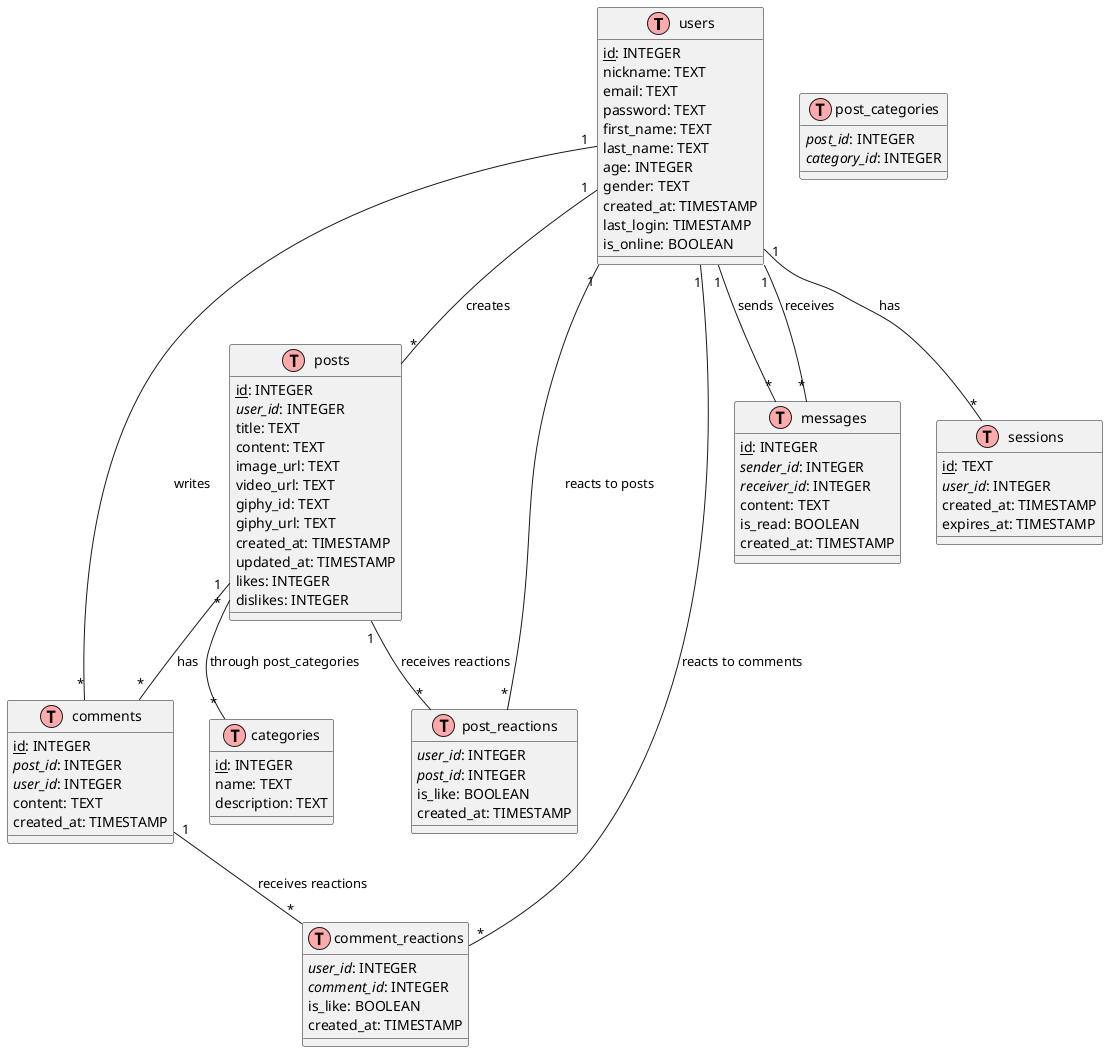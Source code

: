 @startuml Forum Database ERD

' Styling
!define table(x) class x << (T,#FFAAAA) >>
!define primary_key(x) <u>x</u>
!define foreign_key(x) <i>x</i>

' Users table
table(users) {
    primary_key(id): INTEGER
    nickname: TEXT
    email: TEXT
    password: TEXT
    first_name: TEXT
    last_name: TEXT
    age: INTEGER
    gender: TEXT
    created_at: TIMESTAMP
    last_login: TIMESTAMP
    is_online: BOOLEAN
}

' Posts table
table(posts) {
    primary_key(id): INTEGER
    foreign_key(user_id): INTEGER
    title: TEXT
    content: TEXT
    image_url: TEXT
    video_url: TEXT
    giphy_id: TEXT
    giphy_url: TEXT
    created_at: TIMESTAMP
    updated_at: TIMESTAMP
    likes: INTEGER
    dislikes: INTEGER
}

' Categories table
table(categories) {
    primary_key(id): INTEGER
    name: TEXT
    description: TEXT
}

' Comments table
table(comments) {
    primary_key(id): INTEGER
    foreign_key(post_id): INTEGER
    foreign_key(user_id): INTEGER
    content: TEXT
    created_at: TIMESTAMP
}

' Post Categories junction table
table(post_categories) {
    foreign_key(post_id): INTEGER
    foreign_key(category_id): INTEGER
}

' Post Reactions table
table(post_reactions) {
    foreign_key(user_id): INTEGER
    foreign_key(post_id): INTEGER
    is_like: BOOLEAN
    created_at: TIMESTAMP
}

' Comment Reactions table
table(comment_reactions) {
    foreign_key(user_id): INTEGER
    foreign_key(comment_id): INTEGER
    is_like: BOOLEAN
    created_at: TIMESTAMP
}

' Messages table
table(messages) {
    primary_key(id): INTEGER
    foreign_key(sender_id): INTEGER
    foreign_key(receiver_id): INTEGER
    content: TEXT
    is_read: BOOLEAN
    created_at: TIMESTAMP
}

' Sessions table
table(sessions) {
    primary_key(id): TEXT
    foreign_key(user_id): INTEGER
    created_at: TIMESTAMP
    expires_at: TIMESTAMP
}

' Relationships
users "1" -- "*" posts : creates
users "1" -- "*" comments : writes
posts "1" -- "*" comments : has
posts "*" -- "*" categories : through post_categories
users "1" -- "*" post_reactions : reacts to posts
users "1" -- "*" comment_reactions : reacts to comments
posts "1" -- "*" post_reactions : receives reactions
comments "1" -- "*" comment_reactions : receives reactions
users "1" -- "*" messages : sends
users "1" -- "*" messages : receives
users "1" -- "*" sessions : has

@enduml 